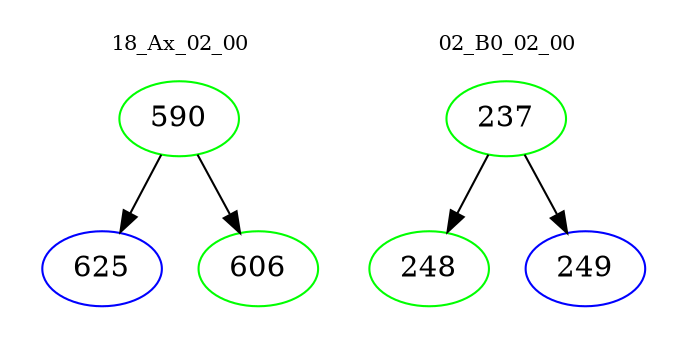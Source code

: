 digraph{
subgraph cluster_0 {
color = white
label = "18_Ax_02_00";
fontsize=10;
T0_590 [label="590", color="green"]
T0_590 -> T0_625 [color="black"]
T0_625 [label="625", color="blue"]
T0_590 -> T0_606 [color="black"]
T0_606 [label="606", color="green"]
}
subgraph cluster_1 {
color = white
label = "02_B0_02_00";
fontsize=10;
T1_237 [label="237", color="green"]
T1_237 -> T1_248 [color="black"]
T1_248 [label="248", color="green"]
T1_237 -> T1_249 [color="black"]
T1_249 [label="249", color="blue"]
}
}

